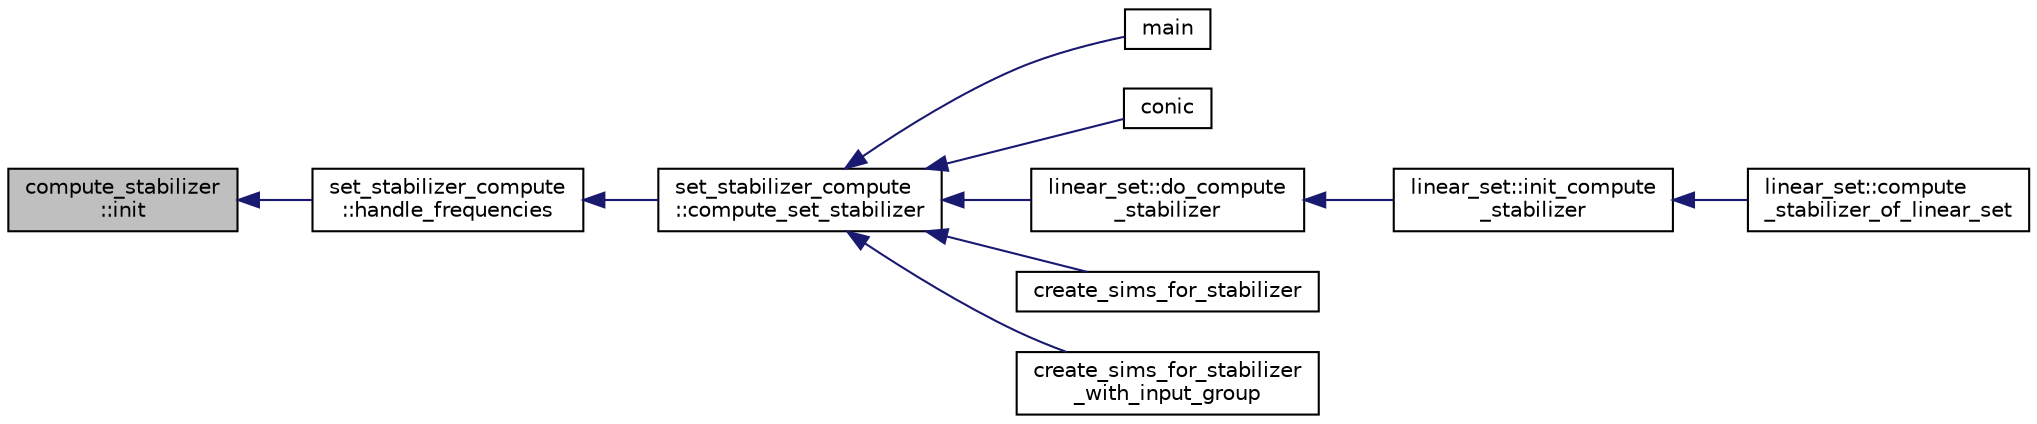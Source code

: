 digraph "compute_stabilizer::init"
{
  edge [fontname="Helvetica",fontsize="10",labelfontname="Helvetica",labelfontsize="10"];
  node [fontname="Helvetica",fontsize="10",shape=record];
  rankdir="LR";
  Node898 [label="compute_stabilizer\l::init",height=0.2,width=0.4,color="black", fillcolor="grey75", style="filled", fontcolor="black"];
  Node898 -> Node899 [dir="back",color="midnightblue",fontsize="10",style="solid",fontname="Helvetica"];
  Node899 [label="set_stabilizer_compute\l::handle_frequencies",height=0.2,width=0.4,color="black", fillcolor="white", style="filled",URL="$d8/dc6/classset__stabilizer__compute.html#a247c31bc3f19f22dadbfd7607cbaaa78"];
  Node899 -> Node900 [dir="back",color="midnightblue",fontsize="10",style="solid",fontname="Helvetica"];
  Node900 [label="set_stabilizer_compute\l::compute_set_stabilizer",height=0.2,width=0.4,color="black", fillcolor="white", style="filled",URL="$d8/dc6/classset__stabilizer__compute.html#ad4f92074322e98c7cd0ed5d4f8486b76"];
  Node900 -> Node901 [dir="back",color="midnightblue",fontsize="10",style="solid",fontname="Helvetica"];
  Node901 [label="main",height=0.2,width=0.4,color="black", fillcolor="white", style="filled",URL="$db/d67/test__hyperoval_8_c.html#a3c04138a5bfe5d72780bb7e82a18e627"];
  Node900 -> Node902 [dir="back",color="midnightblue",fontsize="10",style="solid",fontname="Helvetica"];
  Node902 [label="conic",height=0.2,width=0.4,color="black", fillcolor="white", style="filled",URL="$d4/de8/conic_8_c.html#a96def9474b981a9d5831a9b48d85d652"];
  Node900 -> Node903 [dir="back",color="midnightblue",fontsize="10",style="solid",fontname="Helvetica"];
  Node903 [label="linear_set::do_compute\l_stabilizer",height=0.2,width=0.4,color="black", fillcolor="white", style="filled",URL="$dd/d86/classlinear__set.html#ae8f58ded28fb5370f4459cca42b7463b"];
  Node903 -> Node904 [dir="back",color="midnightblue",fontsize="10",style="solid",fontname="Helvetica"];
  Node904 [label="linear_set::init_compute\l_stabilizer",height=0.2,width=0.4,color="black", fillcolor="white", style="filled",URL="$dd/d86/classlinear__set.html#a0cc3eaec1896fdc977b62e94623b055b"];
  Node904 -> Node905 [dir="back",color="midnightblue",fontsize="10",style="solid",fontname="Helvetica"];
  Node905 [label="linear_set::compute\l_stabilizer_of_linear_set",height=0.2,width=0.4,color="black", fillcolor="white", style="filled",URL="$dd/d86/classlinear__set.html#a098a133edfbaae0fd347a69c50bdbee2"];
  Node900 -> Node906 [dir="back",color="midnightblue",fontsize="10",style="solid",fontname="Helvetica"];
  Node906 [label="create_sims_for_stabilizer",height=0.2,width=0.4,color="black", fillcolor="white", style="filled",URL="$d0/d76/tl__algebra__and__number__theory_8h.html#af2c67d225072549409be710ac3cd30f8"];
  Node900 -> Node907 [dir="back",color="midnightblue",fontsize="10",style="solid",fontname="Helvetica"];
  Node907 [label="create_sims_for_stabilizer\l_with_input_group",height=0.2,width=0.4,color="black", fillcolor="white", style="filled",URL="$d0/d76/tl__algebra__and__number__theory_8h.html#af5482567a8d6ba5c2fe593bf6f7f9a0f"];
}
